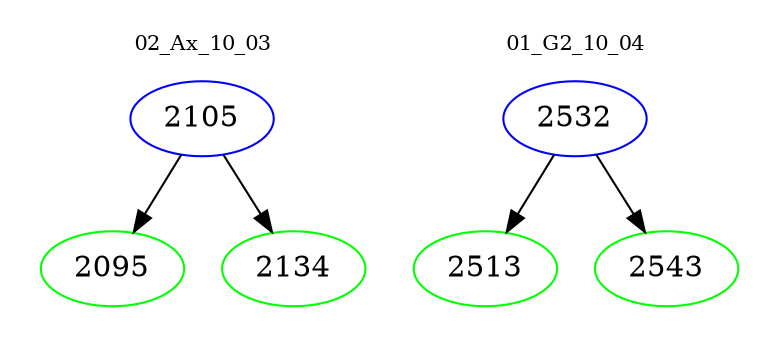 digraph{
subgraph cluster_0 {
color = white
label = "02_Ax_10_03";
fontsize=10;
T0_2105 [label="2105", color="blue"]
T0_2105 -> T0_2095 [color="black"]
T0_2095 [label="2095", color="green"]
T0_2105 -> T0_2134 [color="black"]
T0_2134 [label="2134", color="green"]
}
subgraph cluster_1 {
color = white
label = "01_G2_10_04";
fontsize=10;
T1_2532 [label="2532", color="blue"]
T1_2532 -> T1_2513 [color="black"]
T1_2513 [label="2513", color="green"]
T1_2532 -> T1_2543 [color="black"]
T1_2543 [label="2543", color="green"]
}
}
